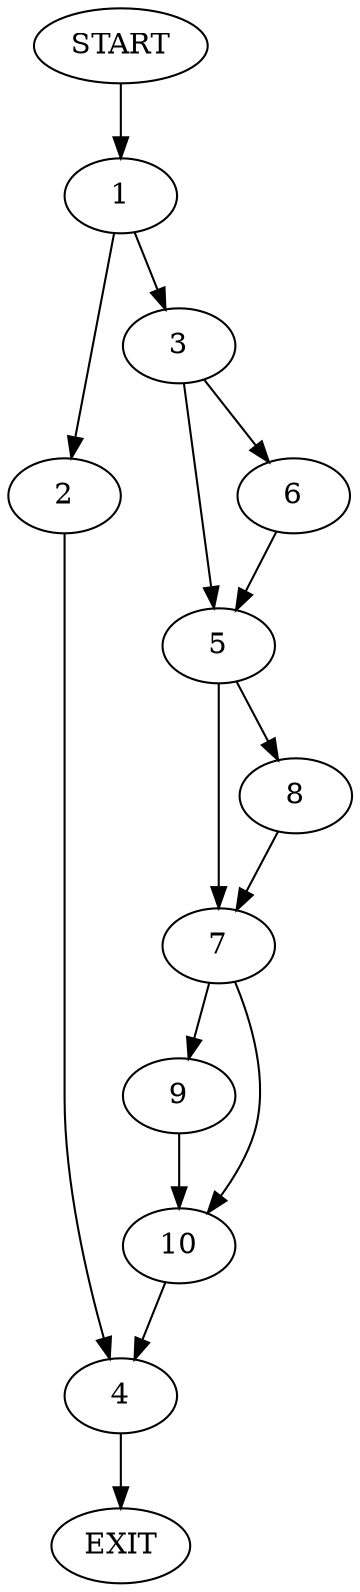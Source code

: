 digraph {
0 [label="START"]
11 [label="EXIT"]
0 -> 1
1 -> 2
1 -> 3
2 -> 4
3 -> 5
3 -> 6
4 -> 11
6 -> 5
5 -> 7
5 -> 8
8 -> 7
7 -> 9
7 -> 10
9 -> 10
10 -> 4
}
